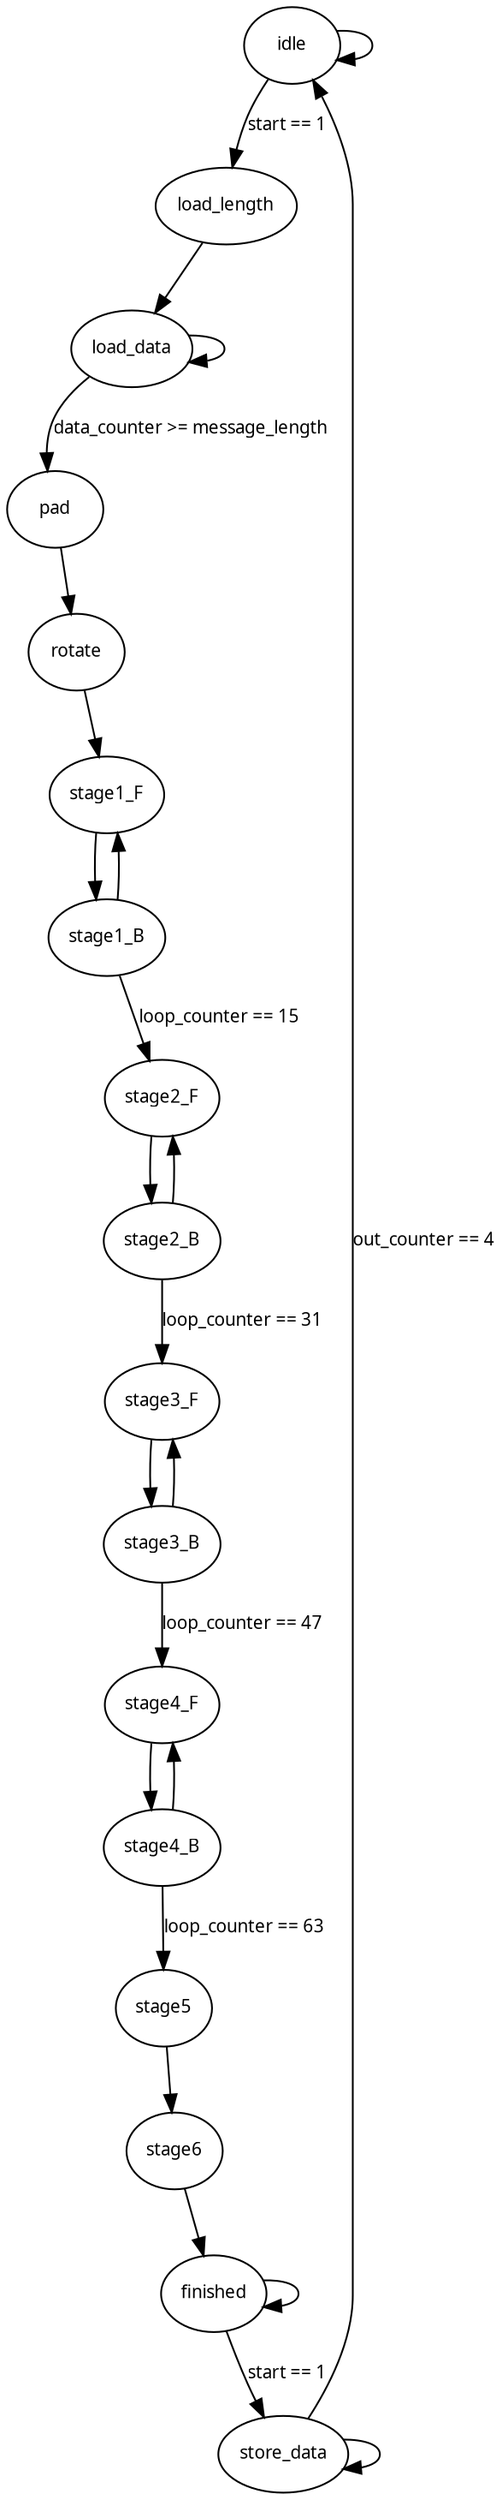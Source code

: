 digraph md5_fsm {
    graph [ dpi = 128 ];
    node [ shape = oval, height=0.6 ];
    node [ fontname = "Ubuntu Light", fontsize=10 ];
    edge [ fontname = "Ubuntu Light", fontsize=10 ];

    idle -> idle;
    idle -> load_length [ label = "start == 1" ];

    load_length -> load_data;
    
    load_data -> load_data;
    load_data -> pad [ label = "data_counter >= message_length" ];

    pad -> rotate;
    rotate -> stage1_F;

    stage1_F -> stage1_B;
    stage1_B -> stage1_F;
    stage1_B -> stage2_F [ label = "loop_counter == 15" ];

    stage2_F -> stage2_B;
    stage2_B -> stage2_F;
    stage2_B -> stage3_F [ label = "loop_counter == 31" ];

    stage3_F -> stage3_B;
    stage3_B -> stage3_F;
    stage3_B -> stage4_F [ label = "loop_counter == 47" ];

    stage4_F -> stage4_B;
    stage4_B -> stage4_F;
    stage4_B -> stage5  [ label = "loop_counter == 63" ];

    stage5 -> stage6;
    stage6 -> finished;

    finished -> finished;
    finished -> store_data [ label = "start == 1" ];

    store_data -> store_data;
    store_data -> idle [ label = "out_counter == 4" ];
}
